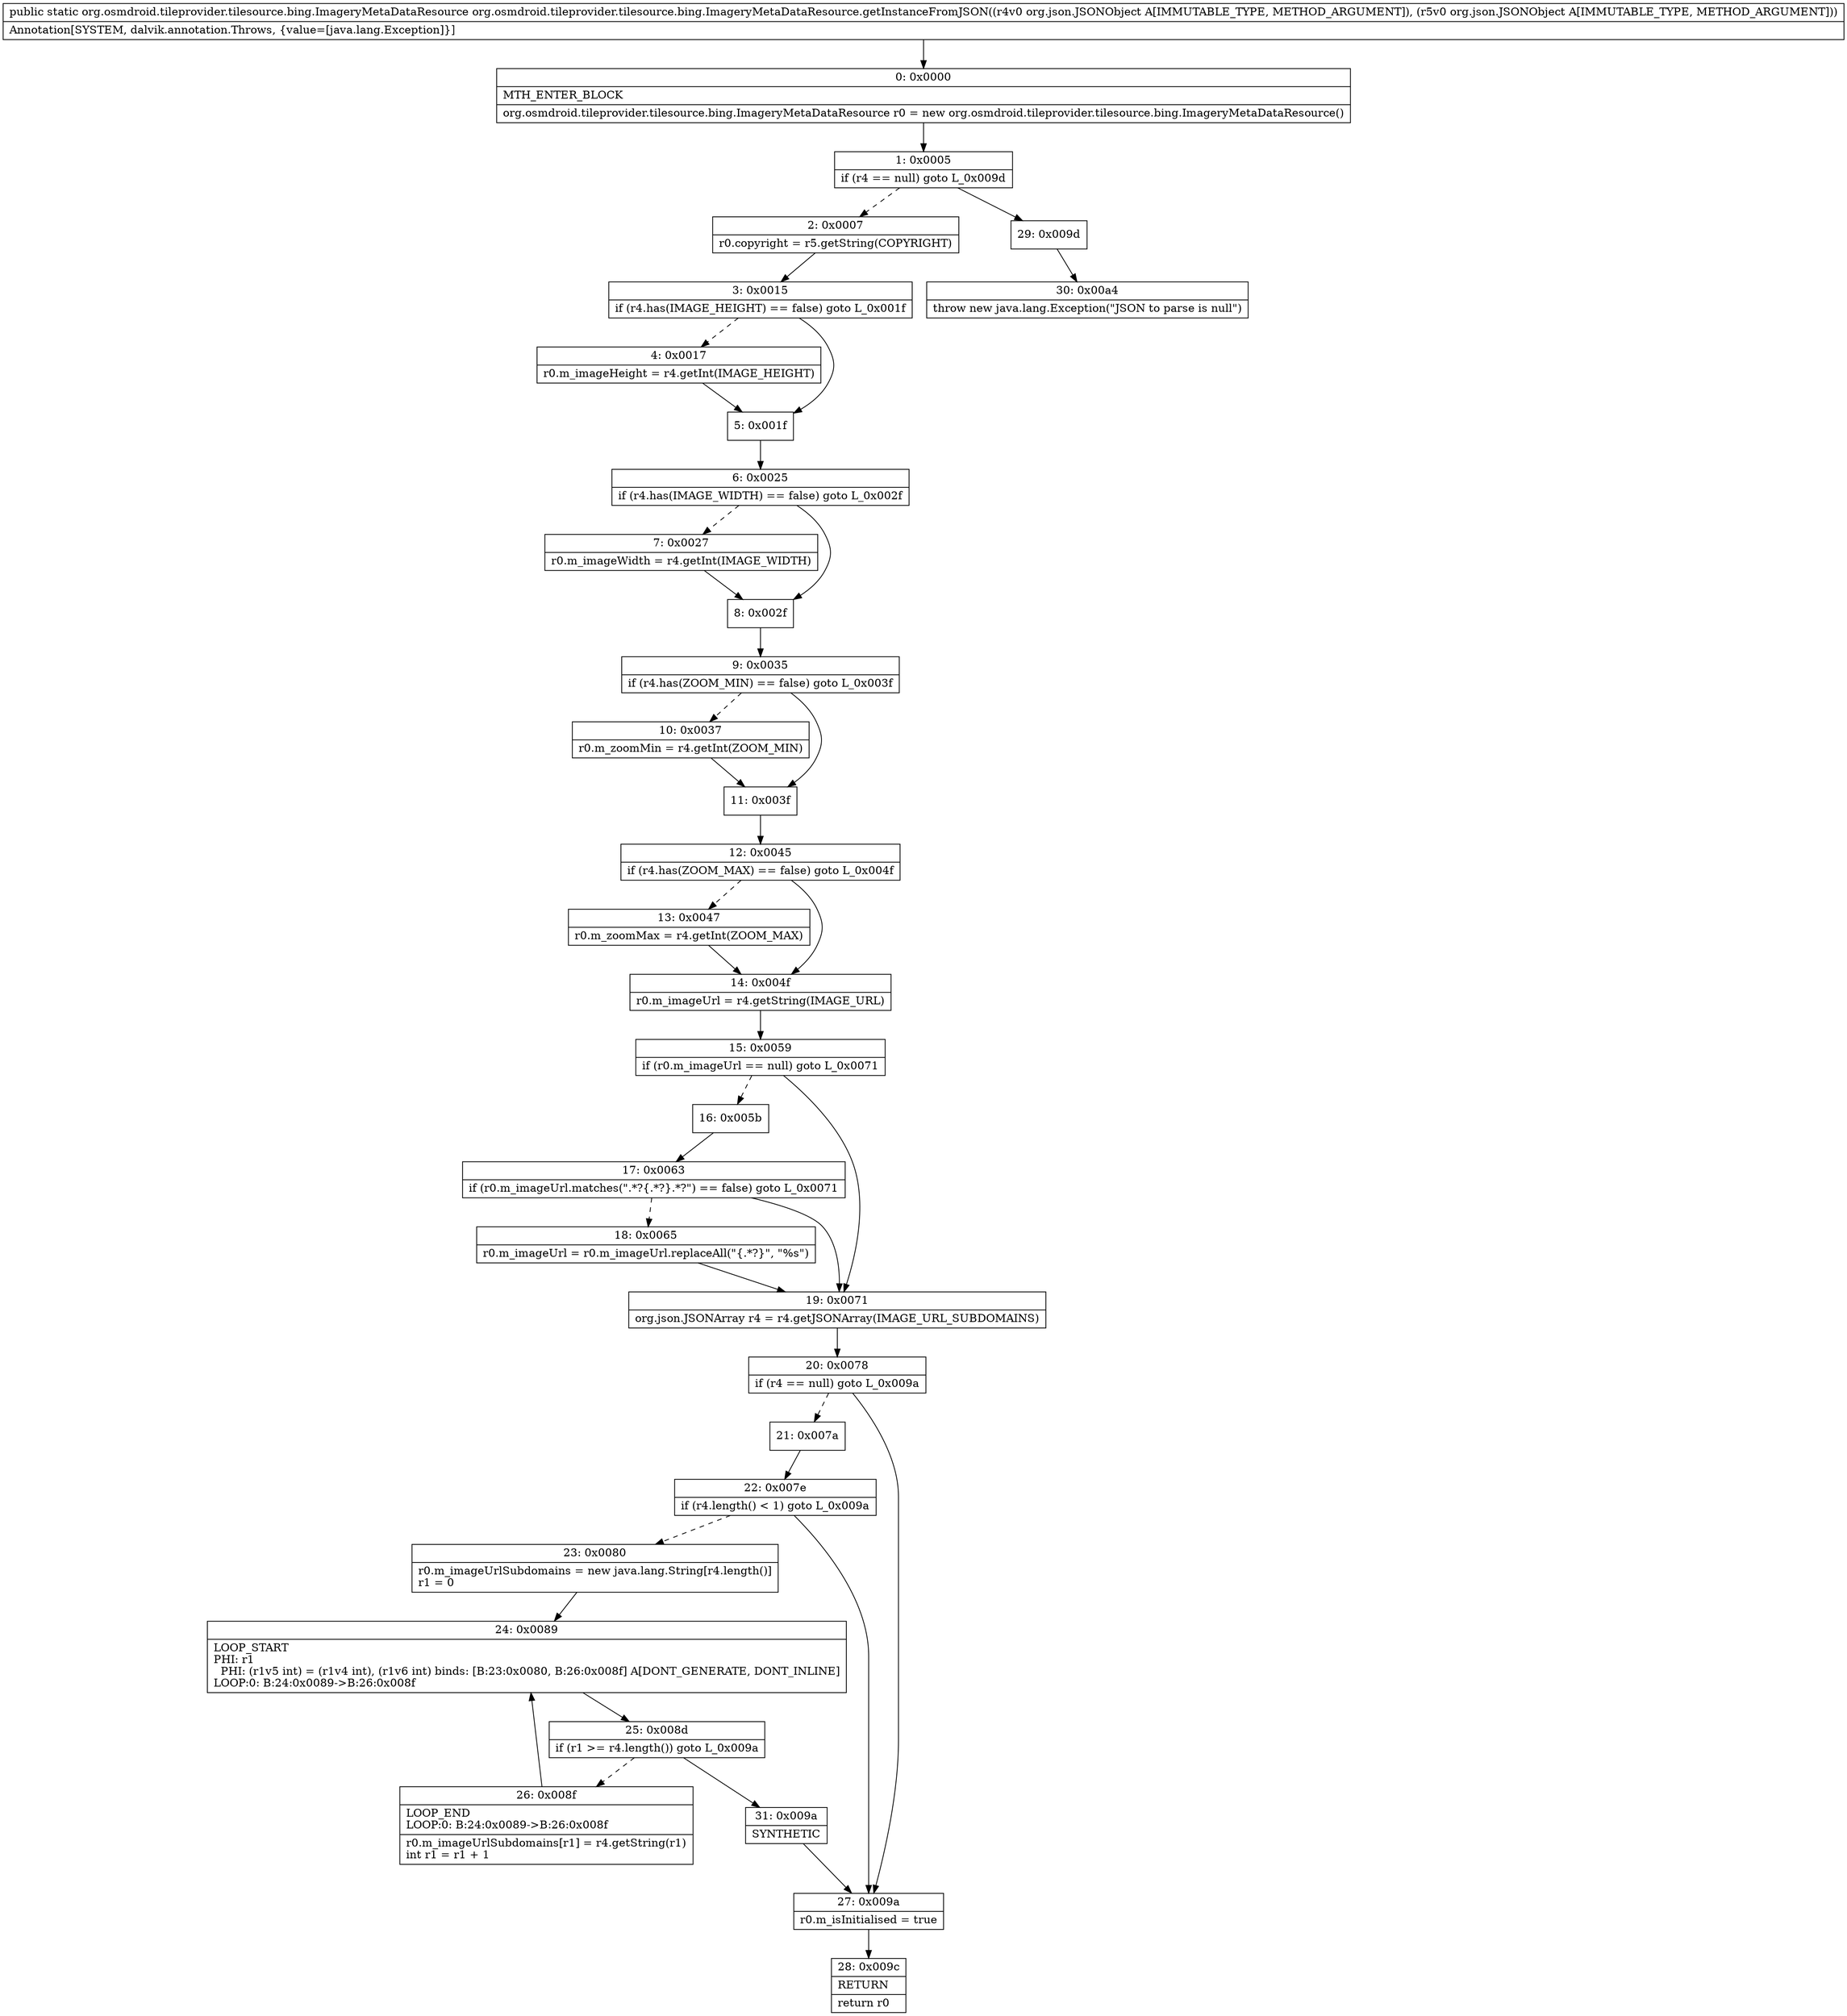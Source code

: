 digraph "CFG fororg.osmdroid.tileprovider.tilesource.bing.ImageryMetaDataResource.getInstanceFromJSON(Lorg\/json\/JSONObject;Lorg\/json\/JSONObject;)Lorg\/osmdroid\/tileprovider\/tilesource\/bing\/ImageryMetaDataResource;" {
Node_0 [shape=record,label="{0\:\ 0x0000|MTH_ENTER_BLOCK\l|org.osmdroid.tileprovider.tilesource.bing.ImageryMetaDataResource r0 = new org.osmdroid.tileprovider.tilesource.bing.ImageryMetaDataResource()\l}"];
Node_1 [shape=record,label="{1\:\ 0x0005|if (r4 == null) goto L_0x009d\l}"];
Node_2 [shape=record,label="{2\:\ 0x0007|r0.copyright = r5.getString(COPYRIGHT)\l}"];
Node_3 [shape=record,label="{3\:\ 0x0015|if (r4.has(IMAGE_HEIGHT) == false) goto L_0x001f\l}"];
Node_4 [shape=record,label="{4\:\ 0x0017|r0.m_imageHeight = r4.getInt(IMAGE_HEIGHT)\l}"];
Node_5 [shape=record,label="{5\:\ 0x001f}"];
Node_6 [shape=record,label="{6\:\ 0x0025|if (r4.has(IMAGE_WIDTH) == false) goto L_0x002f\l}"];
Node_7 [shape=record,label="{7\:\ 0x0027|r0.m_imageWidth = r4.getInt(IMAGE_WIDTH)\l}"];
Node_8 [shape=record,label="{8\:\ 0x002f}"];
Node_9 [shape=record,label="{9\:\ 0x0035|if (r4.has(ZOOM_MIN) == false) goto L_0x003f\l}"];
Node_10 [shape=record,label="{10\:\ 0x0037|r0.m_zoomMin = r4.getInt(ZOOM_MIN)\l}"];
Node_11 [shape=record,label="{11\:\ 0x003f}"];
Node_12 [shape=record,label="{12\:\ 0x0045|if (r4.has(ZOOM_MAX) == false) goto L_0x004f\l}"];
Node_13 [shape=record,label="{13\:\ 0x0047|r0.m_zoomMax = r4.getInt(ZOOM_MAX)\l}"];
Node_14 [shape=record,label="{14\:\ 0x004f|r0.m_imageUrl = r4.getString(IMAGE_URL)\l}"];
Node_15 [shape=record,label="{15\:\ 0x0059|if (r0.m_imageUrl == null) goto L_0x0071\l}"];
Node_16 [shape=record,label="{16\:\ 0x005b}"];
Node_17 [shape=record,label="{17\:\ 0x0063|if (r0.m_imageUrl.matches(\".*?\{.*?\}.*?\") == false) goto L_0x0071\l}"];
Node_18 [shape=record,label="{18\:\ 0x0065|r0.m_imageUrl = r0.m_imageUrl.replaceAll(\"\{.*?\}\", \"%s\")\l}"];
Node_19 [shape=record,label="{19\:\ 0x0071|org.json.JSONArray r4 = r4.getJSONArray(IMAGE_URL_SUBDOMAINS)\l}"];
Node_20 [shape=record,label="{20\:\ 0x0078|if (r4 == null) goto L_0x009a\l}"];
Node_21 [shape=record,label="{21\:\ 0x007a}"];
Node_22 [shape=record,label="{22\:\ 0x007e|if (r4.length() \< 1) goto L_0x009a\l}"];
Node_23 [shape=record,label="{23\:\ 0x0080|r0.m_imageUrlSubdomains = new java.lang.String[r4.length()]\lr1 = 0\l}"];
Node_24 [shape=record,label="{24\:\ 0x0089|LOOP_START\lPHI: r1 \l  PHI: (r1v5 int) = (r1v4 int), (r1v6 int) binds: [B:23:0x0080, B:26:0x008f] A[DONT_GENERATE, DONT_INLINE]\lLOOP:0: B:24:0x0089\-\>B:26:0x008f\l}"];
Node_25 [shape=record,label="{25\:\ 0x008d|if (r1 \>= r4.length()) goto L_0x009a\l}"];
Node_26 [shape=record,label="{26\:\ 0x008f|LOOP_END\lLOOP:0: B:24:0x0089\-\>B:26:0x008f\l|r0.m_imageUrlSubdomains[r1] = r4.getString(r1)\lint r1 = r1 + 1\l}"];
Node_27 [shape=record,label="{27\:\ 0x009a|r0.m_isInitialised = true\l}"];
Node_28 [shape=record,label="{28\:\ 0x009c|RETURN\l|return r0\l}"];
Node_29 [shape=record,label="{29\:\ 0x009d}"];
Node_30 [shape=record,label="{30\:\ 0x00a4|throw new java.lang.Exception(\"JSON to parse is null\")\l}"];
Node_31 [shape=record,label="{31\:\ 0x009a|SYNTHETIC\l}"];
MethodNode[shape=record,label="{public static org.osmdroid.tileprovider.tilesource.bing.ImageryMetaDataResource org.osmdroid.tileprovider.tilesource.bing.ImageryMetaDataResource.getInstanceFromJSON((r4v0 org.json.JSONObject A[IMMUTABLE_TYPE, METHOD_ARGUMENT]), (r5v0 org.json.JSONObject A[IMMUTABLE_TYPE, METHOD_ARGUMENT]))  | Annotation[SYSTEM, dalvik.annotation.Throws, \{value=[java.lang.Exception]\}]\l}"];
MethodNode -> Node_0;
Node_0 -> Node_1;
Node_1 -> Node_2[style=dashed];
Node_1 -> Node_29;
Node_2 -> Node_3;
Node_3 -> Node_4[style=dashed];
Node_3 -> Node_5;
Node_4 -> Node_5;
Node_5 -> Node_6;
Node_6 -> Node_7[style=dashed];
Node_6 -> Node_8;
Node_7 -> Node_8;
Node_8 -> Node_9;
Node_9 -> Node_10[style=dashed];
Node_9 -> Node_11;
Node_10 -> Node_11;
Node_11 -> Node_12;
Node_12 -> Node_13[style=dashed];
Node_12 -> Node_14;
Node_13 -> Node_14;
Node_14 -> Node_15;
Node_15 -> Node_16[style=dashed];
Node_15 -> Node_19;
Node_16 -> Node_17;
Node_17 -> Node_18[style=dashed];
Node_17 -> Node_19;
Node_18 -> Node_19;
Node_19 -> Node_20;
Node_20 -> Node_21[style=dashed];
Node_20 -> Node_27;
Node_21 -> Node_22;
Node_22 -> Node_23[style=dashed];
Node_22 -> Node_27;
Node_23 -> Node_24;
Node_24 -> Node_25;
Node_25 -> Node_26[style=dashed];
Node_25 -> Node_31;
Node_26 -> Node_24;
Node_27 -> Node_28;
Node_29 -> Node_30;
Node_31 -> Node_27;
}

